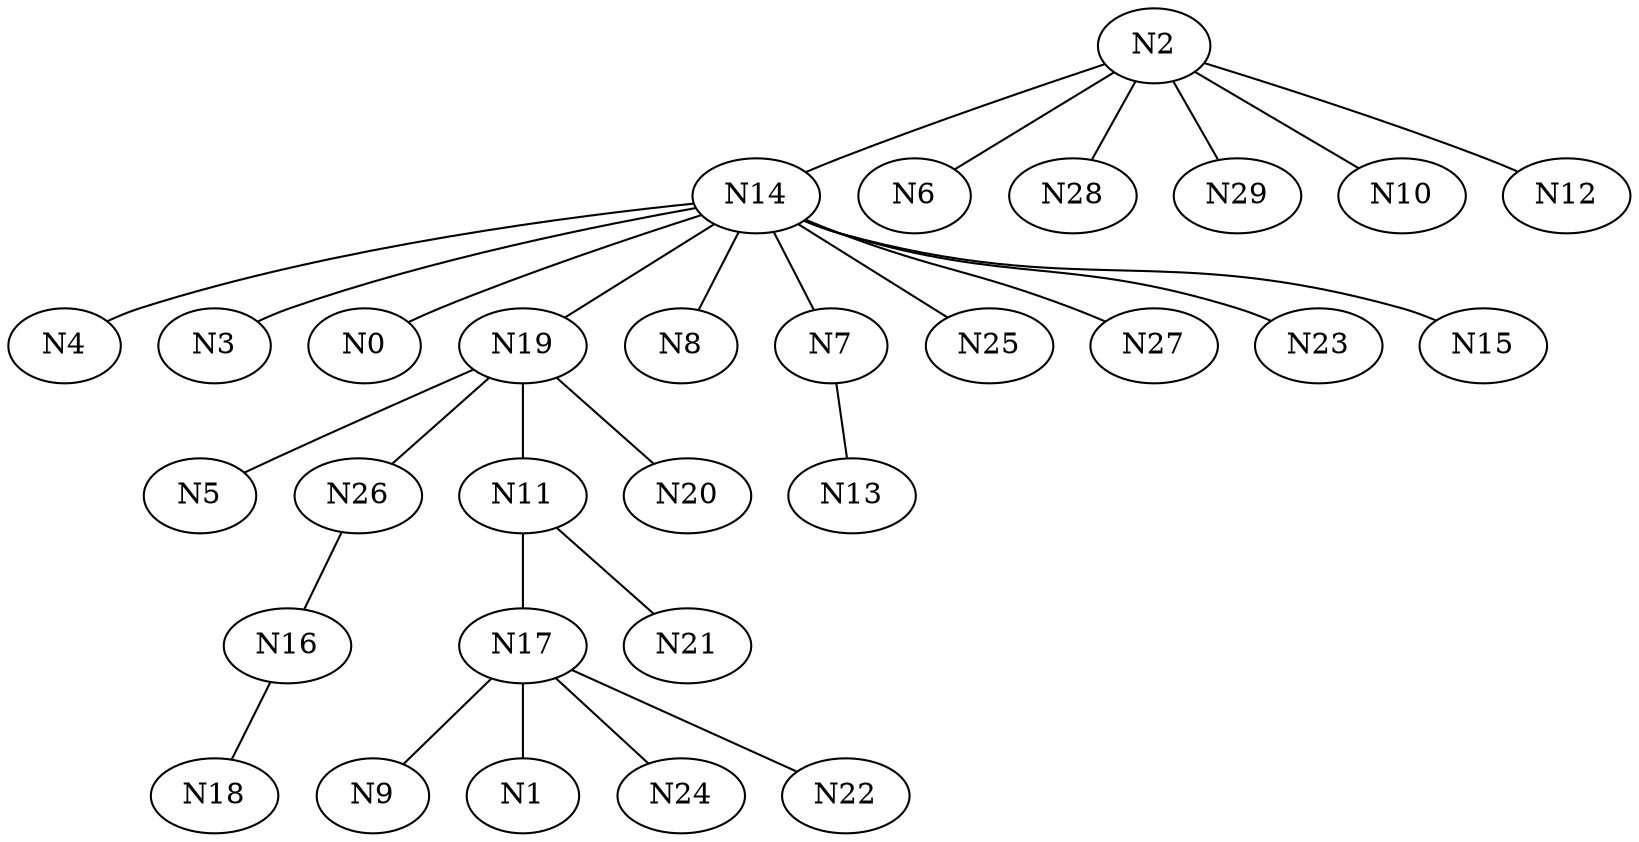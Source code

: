 Graph G {
	N14--N4[weight=1];
	N2--N6[weight=1];
	N14--N3[weight=1];
	N14--N0[weight=1];
	N19--N5[weight=1];
	N26--N16[weight=1];
	N14--N8[weight=1];
	N14--N7[weight=1];
	N7--N13[weight=1];
	N2--N28[weight=1];
	N14--N25[weight=1];
	N2--N29[weight=1];
	N19--N11[weight=1];
	N14--N27[weight=1];
	N17--N9[weight=1];
	N16--N18[weight=1];
	N2--N10[weight=1];
	N2--N12[weight=1];
	N2--N14[weight=1];
	N11--N21[weight=1];
	N14--N23[weight=1];
	N17--N1[weight=1];
	N17--N24[weight=1];
	N17--N22[weight=1];
	N19--N20[weight=1];
	N14--N15[weight=1];
	N11--N17[weight=1];
	N14--N19[weight=1];
	N19--N26[weight=1];
}